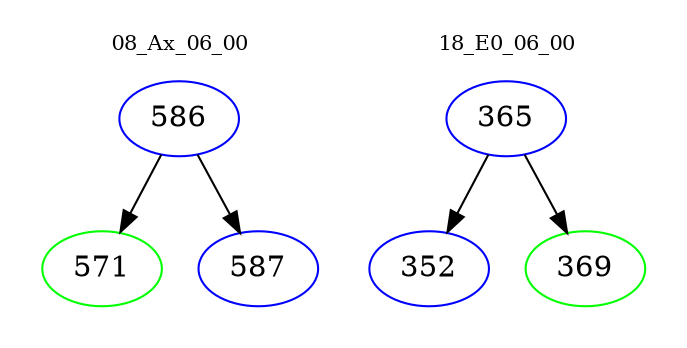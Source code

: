 digraph{
subgraph cluster_0 {
color = white
label = "08_Ax_06_00";
fontsize=10;
T0_586 [label="586", color="blue"]
T0_586 -> T0_571 [color="black"]
T0_571 [label="571", color="green"]
T0_586 -> T0_587 [color="black"]
T0_587 [label="587", color="blue"]
}
subgraph cluster_1 {
color = white
label = "18_E0_06_00";
fontsize=10;
T1_365 [label="365", color="blue"]
T1_365 -> T1_352 [color="black"]
T1_352 [label="352", color="blue"]
T1_365 -> T1_369 [color="black"]
T1_369 [label="369", color="green"]
}
}
